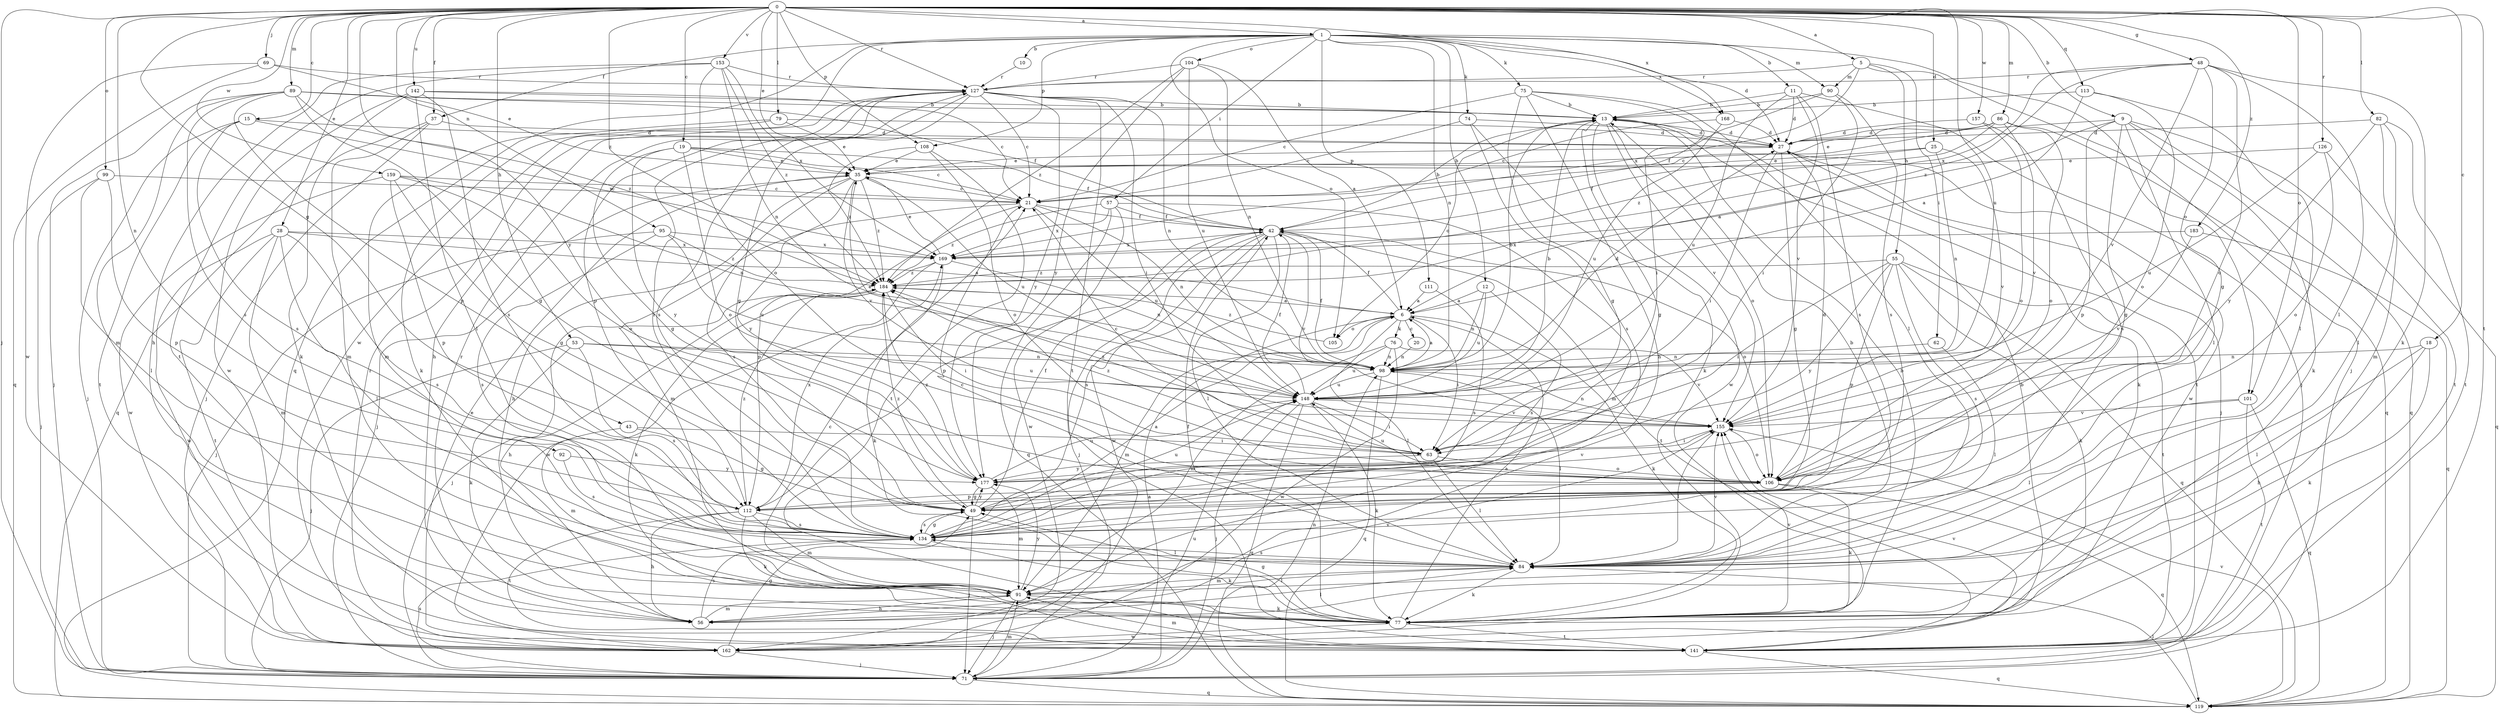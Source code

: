 strict digraph  {
0;
1;
5;
6;
9;
10;
11;
12;
13;
15;
18;
19;
20;
21;
25;
27;
28;
35;
37;
42;
43;
48;
49;
53;
55;
56;
57;
62;
63;
69;
71;
74;
75;
76;
77;
79;
82;
84;
86;
89;
90;
91;
92;
95;
98;
99;
101;
104;
105;
106;
108;
111;
112;
113;
119;
126;
127;
134;
141;
142;
148;
153;
155;
157;
159;
162;
168;
169;
177;
183;
184;
0 -> 1  [label=a];
0 -> 5  [label=a];
0 -> 9  [label=b];
0 -> 15  [label=c];
0 -> 18  [label=c];
0 -> 19  [label=c];
0 -> 25  [label=d];
0 -> 28  [label=e];
0 -> 35  [label=e];
0 -> 37  [label=f];
0 -> 43  [label=g];
0 -> 48  [label=g];
0 -> 53  [label=h];
0 -> 69  [label=j];
0 -> 71  [label=j];
0 -> 79  [label=l];
0 -> 82  [label=l];
0 -> 86  [label=m];
0 -> 89  [label=m];
0 -> 92  [label=n];
0 -> 95  [label=n];
0 -> 99  [label=o];
0 -> 101  [label=o];
0 -> 108  [label=p];
0 -> 113  [label=q];
0 -> 126  [label=r];
0 -> 127  [label=r];
0 -> 141  [label=t];
0 -> 142  [label=u];
0 -> 148  [label=u];
0 -> 153  [label=v];
0 -> 157  [label=w];
0 -> 159  [label=w];
0 -> 168  [label=x];
0 -> 177  [label=y];
0 -> 183  [label=z];
0 -> 184  [label=z];
1 -> 10  [label=b];
1 -> 11  [label=b];
1 -> 12  [label=b];
1 -> 27  [label=d];
1 -> 37  [label=f];
1 -> 57  [label=i];
1 -> 74  [label=k];
1 -> 75  [label=k];
1 -> 90  [label=m];
1 -> 98  [label=n];
1 -> 101  [label=o];
1 -> 104  [label=o];
1 -> 105  [label=o];
1 -> 108  [label=p];
1 -> 111  [label=p];
1 -> 119  [label=q];
1 -> 162  [label=w];
1 -> 168  [label=x];
5 -> 55  [label=h];
5 -> 62  [label=i];
5 -> 71  [label=j];
5 -> 90  [label=m];
5 -> 127  [label=r];
5 -> 169  [label=x];
6 -> 20  [label=c];
6 -> 42  [label=f];
6 -> 63  [label=i];
6 -> 76  [label=k];
6 -> 77  [label=k];
6 -> 84  [label=l];
6 -> 91  [label=m];
6 -> 105  [label=o];
9 -> 6  [label=a];
9 -> 27  [label=d];
9 -> 49  [label=g];
9 -> 77  [label=k];
9 -> 84  [label=l];
9 -> 112  [label=p];
9 -> 119  [label=q];
9 -> 141  [label=t];
10 -> 127  [label=r];
11 -> 13  [label=b];
11 -> 27  [label=d];
11 -> 71  [label=j];
11 -> 134  [label=s];
11 -> 148  [label=u];
11 -> 155  [label=v];
12 -> 6  [label=a];
12 -> 98  [label=n];
12 -> 134  [label=s];
12 -> 148  [label=u];
13 -> 27  [label=d];
13 -> 49  [label=g];
13 -> 105  [label=o];
13 -> 106  [label=o];
13 -> 141  [label=t];
13 -> 155  [label=v];
13 -> 162  [label=w];
15 -> 27  [label=d];
15 -> 71  [label=j];
15 -> 134  [label=s];
15 -> 141  [label=t];
15 -> 169  [label=x];
18 -> 56  [label=h];
18 -> 77  [label=k];
18 -> 84  [label=l];
18 -> 98  [label=n];
19 -> 21  [label=c];
19 -> 35  [label=e];
19 -> 42  [label=f];
19 -> 49  [label=g];
19 -> 106  [label=o];
19 -> 177  [label=y];
20 -> 98  [label=n];
21 -> 42  [label=f];
21 -> 91  [label=m];
21 -> 98  [label=n];
21 -> 112  [label=p];
21 -> 148  [label=u];
25 -> 35  [label=e];
25 -> 42  [label=f];
25 -> 98  [label=n];
25 -> 155  [label=v];
27 -> 35  [label=e];
27 -> 49  [label=g];
27 -> 63  [label=i];
27 -> 71  [label=j];
27 -> 77  [label=k];
27 -> 162  [label=w];
28 -> 6  [label=a];
28 -> 84  [label=l];
28 -> 91  [label=m];
28 -> 134  [label=s];
28 -> 141  [label=t];
28 -> 162  [label=w];
28 -> 169  [label=x];
35 -> 21  [label=c];
35 -> 56  [label=h];
35 -> 71  [label=j];
35 -> 134  [label=s];
35 -> 148  [label=u];
35 -> 155  [label=v];
35 -> 177  [label=y];
35 -> 184  [label=z];
37 -> 27  [label=d];
37 -> 71  [label=j];
37 -> 91  [label=m];
37 -> 119  [label=q];
42 -> 13  [label=b];
42 -> 71  [label=j];
42 -> 84  [label=l];
42 -> 106  [label=o];
42 -> 112  [label=p];
42 -> 134  [label=s];
42 -> 141  [label=t];
42 -> 155  [label=v];
42 -> 162  [label=w];
42 -> 169  [label=x];
43 -> 49  [label=g];
43 -> 63  [label=i];
43 -> 91  [label=m];
48 -> 49  [label=g];
48 -> 77  [label=k];
48 -> 84  [label=l];
48 -> 106  [label=o];
48 -> 127  [label=r];
48 -> 155  [label=v];
48 -> 169  [label=x];
48 -> 184  [label=z];
49 -> 42  [label=f];
49 -> 71  [label=j];
49 -> 134  [label=s];
49 -> 148  [label=u];
49 -> 177  [label=y];
49 -> 184  [label=z];
53 -> 71  [label=j];
53 -> 77  [label=k];
53 -> 98  [label=n];
53 -> 134  [label=s];
53 -> 148  [label=u];
55 -> 63  [label=i];
55 -> 77  [label=k];
55 -> 112  [label=p];
55 -> 119  [label=q];
55 -> 134  [label=s];
55 -> 141  [label=t];
55 -> 177  [label=y];
55 -> 184  [label=z];
56 -> 84  [label=l];
56 -> 91  [label=m];
56 -> 127  [label=r];
56 -> 134  [label=s];
56 -> 155  [label=v];
57 -> 42  [label=f];
57 -> 91  [label=m];
57 -> 119  [label=q];
57 -> 162  [label=w];
57 -> 169  [label=x];
57 -> 184  [label=z];
62 -> 84  [label=l];
62 -> 98  [label=n];
63 -> 21  [label=c];
63 -> 84  [label=l];
63 -> 106  [label=o];
63 -> 177  [label=y];
63 -> 184  [label=z];
69 -> 35  [label=e];
69 -> 119  [label=q];
69 -> 127  [label=r];
69 -> 162  [label=w];
71 -> 6  [label=a];
71 -> 91  [label=m];
71 -> 98  [label=n];
71 -> 119  [label=q];
71 -> 134  [label=s];
71 -> 148  [label=u];
74 -> 21  [label=c];
74 -> 27  [label=d];
74 -> 77  [label=k];
74 -> 134  [label=s];
75 -> 13  [label=b];
75 -> 21  [label=c];
75 -> 49  [label=g];
75 -> 56  [label=h];
75 -> 63  [label=i];
75 -> 84  [label=l];
76 -> 91  [label=m];
76 -> 98  [label=n];
76 -> 148  [label=u];
76 -> 155  [label=v];
76 -> 162  [label=w];
77 -> 6  [label=a];
77 -> 13  [label=b];
77 -> 42  [label=f];
77 -> 49  [label=g];
77 -> 141  [label=t];
77 -> 155  [label=v];
77 -> 162  [label=w];
79 -> 27  [label=d];
79 -> 35  [label=e];
79 -> 77  [label=k];
79 -> 91  [label=m];
82 -> 27  [label=d];
82 -> 84  [label=l];
82 -> 91  [label=m];
82 -> 141  [label=t];
82 -> 177  [label=y];
84 -> 13  [label=b];
84 -> 21  [label=c];
84 -> 77  [label=k];
84 -> 91  [label=m];
84 -> 134  [label=s];
84 -> 155  [label=v];
86 -> 21  [label=c];
86 -> 27  [label=d];
86 -> 35  [label=e];
86 -> 106  [label=o];
86 -> 119  [label=q];
86 -> 155  [label=v];
86 -> 184  [label=z];
89 -> 13  [label=b];
89 -> 42  [label=f];
89 -> 49  [label=g];
89 -> 71  [label=j];
89 -> 91  [label=m];
89 -> 112  [label=p];
89 -> 134  [label=s];
89 -> 184  [label=z];
90 -> 13  [label=b];
90 -> 42  [label=f];
90 -> 63  [label=i];
90 -> 134  [label=s];
91 -> 56  [label=h];
91 -> 71  [label=j];
91 -> 77  [label=k];
91 -> 84  [label=l];
91 -> 177  [label=y];
92 -> 134  [label=s];
92 -> 177  [label=y];
95 -> 71  [label=j];
95 -> 134  [label=s];
95 -> 148  [label=u];
95 -> 169  [label=x];
95 -> 184  [label=z];
98 -> 6  [label=a];
98 -> 13  [label=b];
98 -> 27  [label=d];
98 -> 42  [label=f];
98 -> 84  [label=l];
98 -> 119  [label=q];
98 -> 148  [label=u];
99 -> 21  [label=c];
99 -> 71  [label=j];
99 -> 84  [label=l];
99 -> 112  [label=p];
101 -> 84  [label=l];
101 -> 119  [label=q];
101 -> 141  [label=t];
101 -> 155  [label=v];
104 -> 6  [label=a];
104 -> 98  [label=n];
104 -> 127  [label=r];
104 -> 148  [label=u];
104 -> 177  [label=y];
104 -> 184  [label=z];
105 -> 184  [label=z];
106 -> 27  [label=d];
106 -> 77  [label=k];
106 -> 112  [label=p];
106 -> 119  [label=q];
106 -> 148  [label=u];
108 -> 35  [label=e];
108 -> 106  [label=o];
108 -> 141  [label=t];
108 -> 184  [label=z];
111 -> 6  [label=a];
111 -> 134  [label=s];
112 -> 56  [label=h];
112 -> 77  [label=k];
112 -> 91  [label=m];
112 -> 134  [label=s];
112 -> 141  [label=t];
112 -> 169  [label=x];
112 -> 184  [label=z];
113 -> 6  [label=a];
113 -> 13  [label=b];
113 -> 84  [label=l];
113 -> 106  [label=o];
119 -> 84  [label=l];
119 -> 155  [label=v];
126 -> 35  [label=e];
126 -> 106  [label=o];
126 -> 119  [label=q];
126 -> 148  [label=u];
127 -> 13  [label=b];
127 -> 21  [label=c];
127 -> 49  [label=g];
127 -> 56  [label=h];
127 -> 63  [label=i];
127 -> 98  [label=n];
127 -> 112  [label=p];
127 -> 134  [label=s];
127 -> 141  [label=t];
127 -> 177  [label=y];
134 -> 6  [label=a];
134 -> 49  [label=g];
134 -> 77  [label=k];
134 -> 84  [label=l];
134 -> 127  [label=r];
141 -> 13  [label=b];
141 -> 21  [label=c];
141 -> 91  [label=m];
141 -> 119  [label=q];
142 -> 13  [label=b];
142 -> 21  [label=c];
142 -> 77  [label=k];
142 -> 84  [label=l];
142 -> 134  [label=s];
142 -> 162  [label=w];
148 -> 13  [label=b];
148 -> 35  [label=e];
148 -> 42  [label=f];
148 -> 63  [label=i];
148 -> 71  [label=j];
148 -> 77  [label=k];
148 -> 119  [label=q];
148 -> 155  [label=v];
153 -> 56  [label=h];
153 -> 98  [label=n];
153 -> 106  [label=o];
153 -> 127  [label=r];
153 -> 141  [label=t];
153 -> 169  [label=x];
153 -> 184  [label=z];
155 -> 63  [label=i];
155 -> 84  [label=l];
155 -> 98  [label=n];
155 -> 106  [label=o];
155 -> 184  [label=z];
157 -> 27  [label=d];
157 -> 106  [label=o];
157 -> 134  [label=s];
159 -> 21  [label=c];
159 -> 49  [label=g];
159 -> 98  [label=n];
159 -> 106  [label=o];
159 -> 112  [label=p];
159 -> 162  [label=w];
162 -> 35  [label=e];
162 -> 49  [label=g];
162 -> 71  [label=j];
162 -> 127  [label=r];
162 -> 155  [label=v];
168 -> 21  [label=c];
168 -> 27  [label=d];
168 -> 148  [label=u];
169 -> 35  [label=e];
169 -> 77  [label=k];
169 -> 98  [label=n];
169 -> 162  [label=w];
169 -> 184  [label=z];
177 -> 49  [label=g];
177 -> 91  [label=m];
177 -> 148  [label=u];
177 -> 155  [label=v];
177 -> 184  [label=z];
183 -> 119  [label=q];
183 -> 155  [label=v];
183 -> 169  [label=x];
184 -> 6  [label=a];
184 -> 56  [label=h];
184 -> 63  [label=i];
184 -> 71  [label=j];
184 -> 77  [label=k];
}

